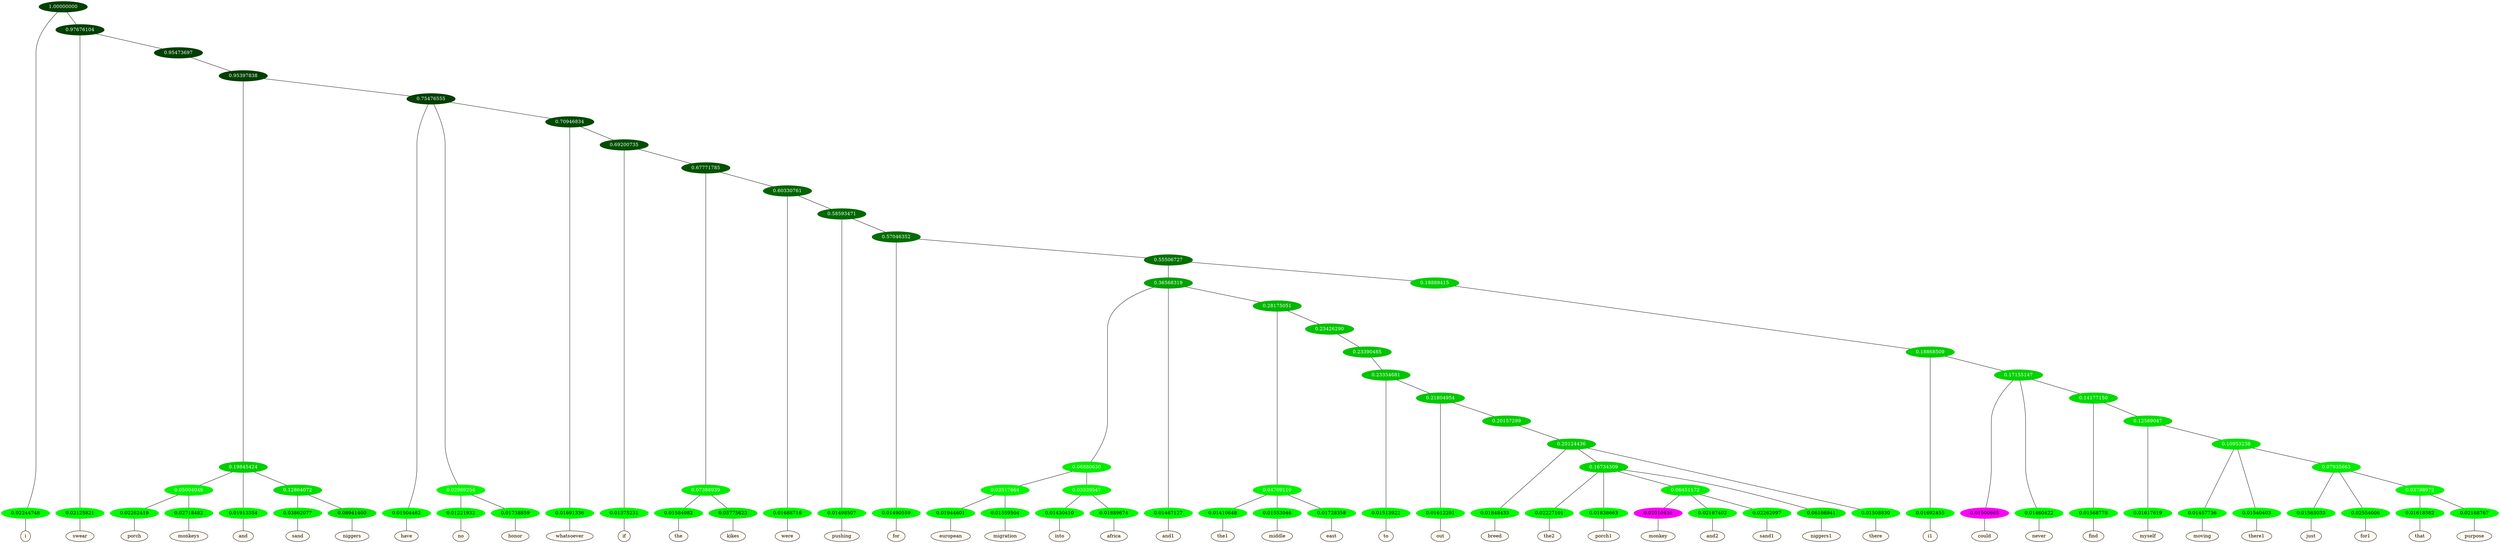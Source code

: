 graph {
	node [format=png height=0.15 nodesep=0.001 ordering=out overlap=prism overlap_scaling=0.01 ranksep=0.001 ratio=0.2 style=filled width=0.15]
	{
		rank=same
		a_w_1 [label=i color=black fillcolor=floralwhite style="filled,solid"]
		a_w_3 [label=swear color=black fillcolor=floralwhite style="filled,solid"]
		a_w_14 [label=porch color=black fillcolor=floralwhite style="filled,solid"]
		a_w_15 [label=monkeys color=black fillcolor=floralwhite style="filled,solid"]
		a_w_9 [label=and color=black fillcolor=floralwhite style="filled,solid"]
		a_w_16 [label=sand color=black fillcolor=floralwhite style="filled,solid"]
		a_w_17 [label=niggers color=black fillcolor=floralwhite style="filled,solid"]
		a_w_11 [label=have color=black fillcolor=floralwhite style="filled,solid"]
		a_w_18 [label=no color=black fillcolor=floralwhite style="filled,solid"]
		a_w_19 [label=honor color=black fillcolor=floralwhite style="filled,solid"]
		a_w_20 [label=whatsoever color=black fillcolor=floralwhite style="filled,solid"]
		a_w_22 [label=if color=black fillcolor=floralwhite style="filled,solid"]
		a_w_26 [label=the color=black fillcolor=floralwhite style="filled,solid"]
		a_w_27 [label=kikes color=black fillcolor=floralwhite style="filled,solid"]
		a_w_28 [label=were color=black fillcolor=floralwhite style="filled,solid"]
		a_w_30 [label=pushing color=black fillcolor=floralwhite style="filled,solid"]
		a_w_32 [label=for color=black fillcolor=floralwhite style="filled,solid"]
		a_w_46 [label=european color=black fillcolor=floralwhite style="filled,solid"]
		a_w_47 [label=migration color=black fillcolor=floralwhite style="filled,solid"]
		a_w_48 [label=into color=black fillcolor=floralwhite style="filled,solid"]
		a_w_49 [label=africa color=black fillcolor=floralwhite style="filled,solid"]
		a_w_37 [label=and1 color=black fillcolor=floralwhite style="filled,solid"]
		a_w_50 [label=the1 color=black fillcolor=floralwhite style="filled,solid"]
		a_w_51 [label=middle color=black fillcolor=floralwhite style="filled,solid"]
		a_w_52 [label=east color=black fillcolor=floralwhite style="filled,solid"]
		a_w_60 [label=to color=black fillcolor=floralwhite style="filled,solid"]
		a_w_64 [label=out color=black fillcolor=floralwhite style="filled,solid"]
		a_w_73 [label=breed color=black fillcolor=floralwhite style="filled,solid"]
		a_w_78 [label=the2 color=black fillcolor=floralwhite style="filled,solid"]
		a_w_79 [label=porch1 color=black fillcolor=floralwhite style="filled,solid"]
		a_w_82 [label=monkey color=black fillcolor=floralwhite style="filled,solid"]
		a_w_83 [label=and2 color=black fillcolor=floralwhite style="filled,solid"]
		a_w_84 [label=sand1 color=black fillcolor=floralwhite style="filled,solid"]
		a_w_81 [label=niggers1 color=black fillcolor=floralwhite style="filled,solid"]
		a_w_75 [label=there color=black fillcolor=floralwhite style="filled,solid"]
		a_w_44 [label=i1 color=black fillcolor=floralwhite style="filled,solid"]
		a_w_54 [label=could color=black fillcolor=floralwhite style="filled,solid"]
		a_w_55 [label=never color=black fillcolor=floralwhite style="filled,solid"]
		a_w_58 [label=find color=black fillcolor=floralwhite style="filled,solid"]
		a_w_62 [label=myself color=black fillcolor=floralwhite style="filled,solid"]
		a_w_66 [label=moving color=black fillcolor=floralwhite style="filled,solid"]
		a_w_67 [label=there1 color=black fillcolor=floralwhite style="filled,solid"]
		a_w_70 [label=just color=black fillcolor=floralwhite style="filled,solid"]
		a_w_71 [label=for1 color=black fillcolor=floralwhite style="filled,solid"]
		a_w_76 [label=that color=black fillcolor=floralwhite style="filled,solid"]
		a_w_77 [label=purpose color=black fillcolor=floralwhite style="filled,solid"]
	}
	a_n_1 -- a_w_1
	a_n_3 -- a_w_3
	a_n_14 -- a_w_14
	a_n_15 -- a_w_15
	a_n_9 -- a_w_9
	a_n_16 -- a_w_16
	a_n_17 -- a_w_17
	a_n_11 -- a_w_11
	a_n_18 -- a_w_18
	a_n_19 -- a_w_19
	a_n_20 -- a_w_20
	a_n_22 -- a_w_22
	a_n_26 -- a_w_26
	a_n_27 -- a_w_27
	a_n_28 -- a_w_28
	a_n_30 -- a_w_30
	a_n_32 -- a_w_32
	a_n_46 -- a_w_46
	a_n_47 -- a_w_47
	a_n_48 -- a_w_48
	a_n_49 -- a_w_49
	a_n_37 -- a_w_37
	a_n_50 -- a_w_50
	a_n_51 -- a_w_51
	a_n_52 -- a_w_52
	a_n_60 -- a_w_60
	a_n_64 -- a_w_64
	a_n_73 -- a_w_73
	a_n_78 -- a_w_78
	a_n_79 -- a_w_79
	a_n_82 -- a_w_82
	a_n_83 -- a_w_83
	a_n_84 -- a_w_84
	a_n_81 -- a_w_81
	a_n_75 -- a_w_75
	a_n_44 -- a_w_44
	a_n_54 -- a_w_54
	a_n_55 -- a_w_55
	a_n_58 -- a_w_58
	a_n_62 -- a_w_62
	a_n_66 -- a_w_66
	a_n_67 -- a_w_67
	a_n_70 -- a_w_70
	a_n_71 -- a_w_71
	a_n_76 -- a_w_76
	a_n_77 -- a_w_77
	{
		rank=same
		a_n_1 [label=0.02244748 color="0.334 1.000 0.978" fontcolor=black]
		a_n_3 [label=0.02125821 color="0.334 1.000 0.979" fontcolor=black]
		a_n_14 [label=0.02262419 color="0.334 1.000 0.977" fontcolor=black]
		a_n_15 [label=0.02718482 color="0.334 1.000 0.973" fontcolor=black]
		a_n_9 [label=0.01913354 color="0.334 1.000 0.981" fontcolor=black]
		a_n_16 [label=0.03862077 color="0.334 1.000 0.961" fontcolor=black]
		a_n_17 [label=0.08941400 color="0.334 1.000 0.911" fontcolor=black]
		a_n_11 [label=0.01504462 color="0.334 1.000 0.985" fontcolor=black]
		a_n_18 [label=0.01221932 color="0.334 1.000 0.988" fontcolor=black]
		a_n_19 [label=0.01738859 color="0.334 1.000 0.983" fontcolor=black]
		a_n_20 [label=0.01691336 color="0.334 1.000 0.983" fontcolor=black]
		a_n_22 [label=0.01375231 color="0.334 1.000 0.986" fontcolor=black]
		a_n_26 [label=0.01584982 color="0.334 1.000 0.984" fontcolor=black]
		a_n_27 [label=0.05775623 color="0.334 1.000 0.942" fontcolor=black]
		a_n_28 [label=0.01688716 color="0.334 1.000 0.983" fontcolor=black]
		a_n_30 [label=0.01498507 color="0.334 1.000 0.985" fontcolor=black]
		a_n_32 [label=0.01490559 color="0.334 1.000 0.985" fontcolor=black]
		a_n_46 [label=0.01944601 color="0.334 1.000 0.981" fontcolor=black]
		a_n_47 [label=0.01559504 color="0.334 1.000 0.984" fontcolor=black]
		a_n_48 [label=0.01430410 color="0.334 1.000 0.986" fontcolor=black]
		a_n_49 [label=0.01889674 color="0.334 1.000 0.981" fontcolor=black]
		a_n_37 [label=0.01467127 color="0.334 1.000 0.985" fontcolor=black]
		a_n_50 [label=0.01410648 color="0.334 1.000 0.986" fontcolor=black]
		a_n_51 [label=0.01553046 color="0.334 1.000 0.984" fontcolor=black]
		a_n_52 [label=0.01728358 color="0.334 1.000 0.983" fontcolor=black]
		a_n_60 [label=0.01513922 color="0.334 1.000 0.985" fontcolor=black]
		a_n_64 [label=0.01612291 color="0.334 1.000 0.984" fontcolor=black]
		a_n_73 [label=0.01848433 color="0.334 1.000 0.982" fontcolor=black]
		a_n_78 [label=0.02227101 color="0.334 1.000 0.978" fontcolor=black]
		a_n_79 [label=0.01838663 color="0.334 1.000 0.982" fontcolor=black]
		a_n_82 [label=0.02010436 color="0.835 1.000 0.980" fontcolor=black]
		a_n_83 [label=0.02167402 color="0.334 1.000 0.978" fontcolor=black]
		a_n_84 [label=0.02262997 color="0.334 1.000 0.977" fontcolor=black]
		a_n_81 [label=0.06186941 color="0.334 1.000 0.938" fontcolor=black]
		a_n_75 [label=0.01508830 color="0.334 1.000 0.985" fontcolor=black]
		a_n_44 [label=0.01692455 color="0.334 1.000 0.983" fontcolor=black]
		a_n_54 [label=0.01500665 color="0.835 1.000 0.985" fontcolor=black]
		a_n_55 [label=0.01460422 color="0.334 1.000 0.985" fontcolor=black]
		a_n_58 [label=0.01568778 color="0.334 1.000 0.984" fontcolor=black]
		a_n_62 [label=0.01617619 color="0.334 1.000 0.984" fontcolor=black]
		a_n_66 [label=0.01457736 color="0.334 1.000 0.985" fontcolor=black]
		a_n_67 [label=0.01540403 color="0.334 1.000 0.985" fontcolor=black]
		a_n_70 [label=0.01565033 color="0.334 1.000 0.984" fontcolor=black]
		a_n_71 [label=0.02554006 color="0.334 1.000 0.974" fontcolor=black]
		a_n_76 [label=0.01618582 color="0.334 1.000 0.984" fontcolor=black]
		a_n_77 [label=0.02168767 color="0.334 1.000 0.978" fontcolor=black]
	}
	a_n_0 [label=1.00000000 color="0.334 1.000 0.250" fontcolor=grey99]
	a_n_0 -- a_n_1
	a_n_2 [label=0.97676104 color="0.334 1.000 0.250" fontcolor=grey99]
	a_n_0 -- a_n_2
	a_n_2 -- a_n_3
	a_n_4 [label=0.95473697 color="0.334 1.000 0.250" fontcolor=grey99]
	a_n_2 -- a_n_4
	a_n_5 [label=0.95397838 color="0.334 1.000 0.250" fontcolor=grey99]
	a_n_4 -- a_n_5
	a_n_6 [label=0.19845424 color="0.334 1.000 0.802" fontcolor=grey99]
	a_n_5 -- a_n_6
	a_n_7 [label=0.75476555 color="0.334 1.000 0.250" fontcolor=grey99]
	a_n_5 -- a_n_7
	a_n_8 [label=0.05004046 color="0.334 1.000 0.950" fontcolor=grey99]
	a_n_6 -- a_n_8
	a_n_6 -- a_n_9
	a_n_10 [label=0.12864072 color="0.334 1.000 0.871" fontcolor=grey99]
	a_n_6 -- a_n_10
	a_n_7 -- a_n_11
	a_n_12 [label=0.02969254 color="0.334 1.000 0.970" fontcolor=grey99]
	a_n_7 -- a_n_12
	a_n_13 [label=0.70946834 color="0.334 1.000 0.291" fontcolor=grey99]
	a_n_7 -- a_n_13
	a_n_8 -- a_n_14
	a_n_8 -- a_n_15
	a_n_10 -- a_n_16
	a_n_10 -- a_n_17
	a_n_12 -- a_n_18
	a_n_12 -- a_n_19
	a_n_13 -- a_n_20
	a_n_21 [label=0.69200735 color="0.334 1.000 0.308" fontcolor=grey99]
	a_n_13 -- a_n_21
	a_n_21 -- a_n_22
	a_n_23 [label=0.67771785 color="0.334 1.000 0.322" fontcolor=grey99]
	a_n_21 -- a_n_23
	a_n_24 [label=0.07386939 color="0.334 1.000 0.926" fontcolor=grey99]
	a_n_23 -- a_n_24
	a_n_25 [label=0.60330761 color="0.334 1.000 0.397" fontcolor=grey99]
	a_n_23 -- a_n_25
	a_n_24 -- a_n_26
	a_n_24 -- a_n_27
	a_n_25 -- a_n_28
	a_n_29 [label=0.58593471 color="0.334 1.000 0.414" fontcolor=grey99]
	a_n_25 -- a_n_29
	a_n_29 -- a_n_30
	a_n_31 [label=0.57046352 color="0.334 1.000 0.430" fontcolor=grey99]
	a_n_29 -- a_n_31
	a_n_31 -- a_n_32
	a_n_33 [label=0.55506727 color="0.334 1.000 0.445" fontcolor=grey99]
	a_n_31 -- a_n_33
	a_n_34 [label=0.36568319 color="0.334 1.000 0.634" fontcolor=grey99]
	a_n_33 -- a_n_34
	a_n_35 [label=0.18889415 color="0.334 1.000 0.811" fontcolor=grey99]
	a_n_33 -- a_n_35
	a_n_36 [label=0.06880630 color="0.334 1.000 0.931" fontcolor=grey99]
	a_n_34 -- a_n_36
	a_n_34 -- a_n_37
	a_n_38 [label=0.28175051 color="0.334 1.000 0.718" fontcolor=grey99]
	a_n_34 -- a_n_38
	a_n_39 [label=0.18868509 color="0.334 1.000 0.811" fontcolor=grey99]
	a_n_35 -- a_n_39
	a_n_40 [label=0.03517664 color="0.334 1.000 0.965" fontcolor=grey99]
	a_n_36 -- a_n_40
	a_n_41 [label=0.03339547 color="0.334 1.000 0.967" fontcolor=grey99]
	a_n_36 -- a_n_41
	a_n_42 [label=0.04709110 color="0.334 1.000 0.953" fontcolor=grey99]
	a_n_38 -- a_n_42
	a_n_43 [label=0.23426290 color="0.334 1.000 0.766" fontcolor=grey99]
	a_n_38 -- a_n_43
	a_n_39 -- a_n_44
	a_n_45 [label=0.17155147 color="0.334 1.000 0.828" fontcolor=grey99]
	a_n_39 -- a_n_45
	a_n_40 -- a_n_46
	a_n_40 -- a_n_47
	a_n_41 -- a_n_48
	a_n_41 -- a_n_49
	a_n_42 -- a_n_50
	a_n_42 -- a_n_51
	a_n_42 -- a_n_52
	a_n_53 [label=0.23390485 color="0.334 1.000 0.766" fontcolor=grey99]
	a_n_43 -- a_n_53
	a_n_45 -- a_n_54
	a_n_45 -- a_n_55
	a_n_56 [label=0.14177150 color="0.334 1.000 0.858" fontcolor=grey99]
	a_n_45 -- a_n_56
	a_n_57 [label=0.23354681 color="0.334 1.000 0.766" fontcolor=grey99]
	a_n_53 -- a_n_57
	a_n_56 -- a_n_58
	a_n_59 [label=0.12589047 color="0.334 1.000 0.874" fontcolor=grey99]
	a_n_56 -- a_n_59
	a_n_57 -- a_n_60
	a_n_61 [label=0.21804954 color="0.334 1.000 0.782" fontcolor=grey99]
	a_n_57 -- a_n_61
	a_n_59 -- a_n_62
	a_n_63 [label=0.10953238 color="0.334 1.000 0.890" fontcolor=grey99]
	a_n_59 -- a_n_63
	a_n_61 -- a_n_64
	a_n_65 [label=0.20157299 color="0.334 1.000 0.798" fontcolor=grey99]
	a_n_61 -- a_n_65
	a_n_63 -- a_n_66
	a_n_63 -- a_n_67
	a_n_68 [label=0.07935663 color="0.334 1.000 0.921" fontcolor=grey99]
	a_n_63 -- a_n_68
	a_n_69 [label=0.20124436 color="0.334 1.000 0.799" fontcolor=grey99]
	a_n_65 -- a_n_69
	a_n_68 -- a_n_70
	a_n_68 -- a_n_71
	a_n_72 [label=0.03798972 color="0.334 1.000 0.962" fontcolor=grey99]
	a_n_68 -- a_n_72
	a_n_69 -- a_n_73
	a_n_74 [label=0.16734309 color="0.334 1.000 0.833" fontcolor=grey99]
	a_n_69 -- a_n_74
	a_n_69 -- a_n_75
	a_n_72 -- a_n_76
	a_n_72 -- a_n_77
	a_n_74 -- a_n_78
	a_n_74 -- a_n_79
	a_n_80 [label=0.06451172 color="0.334 1.000 0.935" fontcolor=grey99]
	a_n_74 -- a_n_80
	a_n_74 -- a_n_81
	a_n_80 -- a_n_82
	a_n_80 -- a_n_83
	a_n_80 -- a_n_84
}
